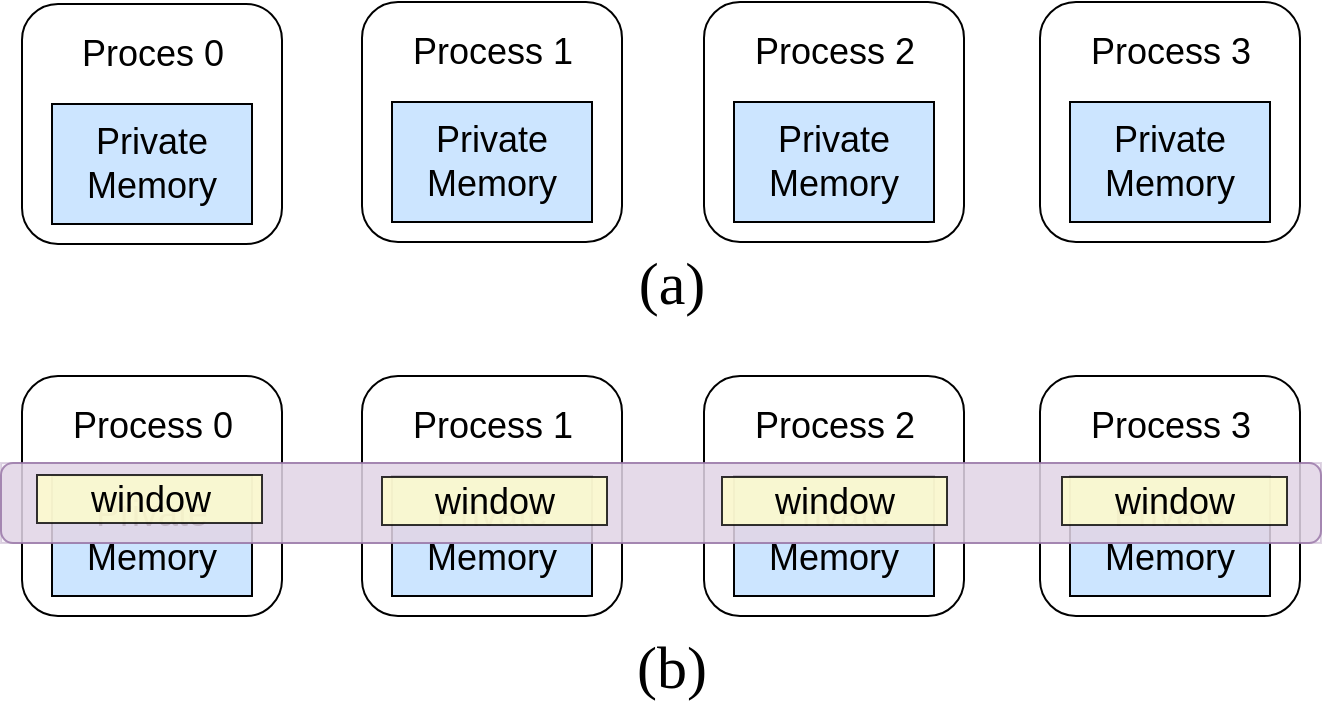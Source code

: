 <mxfile version="22.1.18" type="device">
  <diagram id="-Q11ldrP1Bci3HnGlJ7T" name="第 1 页">
    <mxGraphModel dx="852" dy="558" grid="1" gridSize="10" guides="1" tooltips="1" connect="1" arrows="1" fold="1" page="1" pageScale="1" pageWidth="827" pageHeight="1169" math="0" shadow="0">
      <root>
        <mxCell id="0" />
        <mxCell id="1" parent="0" />
        <mxCell id="yiYlynJE_OyoIodDRVfb-42" value="" style="group" parent="1" vertex="1" connectable="0">
          <mxGeometry x="70" y="800" width="649.5" height="125" as="geometry" />
        </mxCell>
        <mxCell id="yiYlynJE_OyoIodDRVfb-43" value="" style="group;fillColor=default;" parent="yiYlynJE_OyoIodDRVfb-42" vertex="1" connectable="0">
          <mxGeometry width="130" height="120" as="geometry" />
        </mxCell>
        <mxCell id="yiYlynJE_OyoIodDRVfb-44" value="" style="rounded=1;whiteSpace=wrap;html=1;" parent="yiYlynJE_OyoIodDRVfb-43" vertex="1">
          <mxGeometry width="130" height="120" as="geometry" />
        </mxCell>
        <mxCell id="yiYlynJE_OyoIodDRVfb-45" value="&lt;font style=&quot;font-size: 18px;&quot;&gt;Private&lt;/font&gt;&lt;div style=&quot;font-size: 18px;&quot;&gt;&lt;font style=&quot;font-size: 18px;&quot;&gt;Memory&lt;/font&gt;&lt;/div&gt;" style="rounded=0;whiteSpace=wrap;html=1;fillColor=#CCE5FF;" parent="yiYlynJE_OyoIodDRVfb-43" vertex="1">
          <mxGeometry x="15" y="50" width="100" height="60" as="geometry" />
        </mxCell>
        <mxCell id="yiYlynJE_OyoIodDRVfb-46" value="&lt;font style=&quot;font-size: 18px;&quot;&gt;Process 0&lt;/font&gt;" style="text;html=1;align=center;verticalAlign=middle;whiteSpace=wrap;rounded=0;" parent="yiYlynJE_OyoIodDRVfb-43" vertex="1">
          <mxGeometry x="17.5" y="10" width="95" height="30" as="geometry" />
        </mxCell>
        <mxCell id="yiYlynJE_OyoIodDRVfb-47" value="" style="group;fillColor=default;" parent="yiYlynJE_OyoIodDRVfb-42" vertex="1" connectable="0">
          <mxGeometry x="170" width="130" height="120" as="geometry" />
        </mxCell>
        <mxCell id="yiYlynJE_OyoIodDRVfb-48" value="" style="rounded=1;whiteSpace=wrap;html=1;" parent="yiYlynJE_OyoIodDRVfb-47" vertex="1">
          <mxGeometry width="130" height="120" as="geometry" />
        </mxCell>
        <mxCell id="yiYlynJE_OyoIodDRVfb-49" value="&lt;font style=&quot;font-size: 18px;&quot;&gt;Private&lt;/font&gt;&lt;div style=&quot;font-size: 18px;&quot;&gt;&lt;font style=&quot;font-size: 18px;&quot;&gt;Memory&lt;/font&gt;&lt;/div&gt;" style="rounded=0;whiteSpace=wrap;html=1;fillColor=#CCE5FF;" parent="yiYlynJE_OyoIodDRVfb-47" vertex="1">
          <mxGeometry x="15" y="50" width="100" height="60" as="geometry" />
        </mxCell>
        <mxCell id="yiYlynJE_OyoIodDRVfb-50" value="&lt;font style=&quot;font-size: 18px;&quot;&gt;Process 1&lt;/font&gt;" style="text;html=1;align=center;verticalAlign=middle;whiteSpace=wrap;rounded=0;" parent="yiYlynJE_OyoIodDRVfb-47" vertex="1">
          <mxGeometry x="17.5" y="10" width="95" height="30" as="geometry" />
        </mxCell>
        <mxCell id="yiYlynJE_OyoIodDRVfb-51" value="" style="group;" parent="yiYlynJE_OyoIodDRVfb-42" vertex="1" connectable="0">
          <mxGeometry x="341" width="130" height="120" as="geometry" />
        </mxCell>
        <mxCell id="yiYlynJE_OyoIodDRVfb-52" value="" style="rounded=1;whiteSpace=wrap;html=1;" parent="yiYlynJE_OyoIodDRVfb-51" vertex="1">
          <mxGeometry width="130" height="120" as="geometry" />
        </mxCell>
        <mxCell id="yiYlynJE_OyoIodDRVfb-53" value="&lt;font style=&quot;font-size: 18px;&quot;&gt;Private&lt;/font&gt;&lt;div style=&quot;font-size: 18px;&quot;&gt;&lt;font style=&quot;font-size: 18px;&quot;&gt;Memory&lt;/font&gt;&lt;/div&gt;" style="rounded=0;whiteSpace=wrap;html=1;fillColor=#CCE5FF;" parent="yiYlynJE_OyoIodDRVfb-51" vertex="1">
          <mxGeometry x="15" y="50" width="100" height="60" as="geometry" />
        </mxCell>
        <mxCell id="yiYlynJE_OyoIodDRVfb-54" value="&lt;font style=&quot;font-size: 18px;&quot;&gt;Process 2&lt;/font&gt;" style="text;html=1;align=center;verticalAlign=middle;whiteSpace=wrap;rounded=0;" parent="yiYlynJE_OyoIodDRVfb-51" vertex="1">
          <mxGeometry x="17.5" y="10" width="95" height="30" as="geometry" />
        </mxCell>
        <mxCell id="yiYlynJE_OyoIodDRVfb-55" value="" style="group;" parent="yiYlynJE_OyoIodDRVfb-42" vertex="1" connectable="0">
          <mxGeometry x="509" width="130" height="120" as="geometry" />
        </mxCell>
        <mxCell id="yiYlynJE_OyoIodDRVfb-56" value="" style="rounded=1;whiteSpace=wrap;html=1;" parent="yiYlynJE_OyoIodDRVfb-55" vertex="1">
          <mxGeometry width="130" height="120" as="geometry" />
        </mxCell>
        <mxCell id="yiYlynJE_OyoIodDRVfb-57" value="&lt;font style=&quot;font-size: 18px;&quot;&gt;Private&lt;/font&gt;&lt;div style=&quot;font-size: 18px;&quot;&gt;&lt;font style=&quot;font-size: 18px;&quot;&gt;Memory&lt;/font&gt;&lt;/div&gt;" style="rounded=0;whiteSpace=wrap;html=1;fillColor=#CCE5FF;" parent="yiYlynJE_OyoIodDRVfb-55" vertex="1">
          <mxGeometry x="15" y="50" width="100" height="60" as="geometry" />
        </mxCell>
        <mxCell id="yiYlynJE_OyoIodDRVfb-58" value="&lt;font style=&quot;font-size: 18px;&quot;&gt;Process 3&lt;/font&gt;" style="text;html=1;align=center;verticalAlign=middle;whiteSpace=wrap;rounded=0;" parent="yiYlynJE_OyoIodDRVfb-55" vertex="1">
          <mxGeometry x="17.5" y="10" width="95" height="30" as="geometry" />
        </mxCell>
        <mxCell id="yiYlynJE_OyoIodDRVfb-41" value="" style="group;fillColor=#e1d5e7;opacity=30;strokeColor=#9673A6;" parent="yiYlynJE_OyoIodDRVfb-42" vertex="1" connectable="0">
          <mxGeometry x="-10.5" y="43.5" width="660" height="40" as="geometry" />
        </mxCell>
        <mxCell id="yiYlynJE_OyoIodDRVfb-36" value="" style="rounded=1;whiteSpace=wrap;html=1;fillColor=#e1d5e7;strokeColor=#9673a6;opacity=80;" parent="yiYlynJE_OyoIodDRVfb-41" vertex="1">
          <mxGeometry width="660" height="40" as="geometry" />
        </mxCell>
        <mxCell id="yiYlynJE_OyoIodDRVfb-37" value="&lt;font style=&quot;font-size: 18px;&quot;&gt;window&lt;/font&gt;" style="rounded=0;whiteSpace=wrap;html=1;fillColor=#FFFFCC;opacity=80;" parent="yiYlynJE_OyoIodDRVfb-41" vertex="1">
          <mxGeometry x="18" y="6" width="112.5" height="24" as="geometry" />
        </mxCell>
        <mxCell id="yiYlynJE_OyoIodDRVfb-38" value="&lt;font style=&quot;font-size: 18px;&quot;&gt;window&lt;/font&gt;" style="rounded=0;whiteSpace=wrap;html=1;fillColor=#FFFFCC;opacity=80;" parent="yiYlynJE_OyoIodDRVfb-41" vertex="1">
          <mxGeometry x="530.5" y="7" width="112.5" height="24" as="geometry" />
        </mxCell>
        <mxCell id="yiYlynJE_OyoIodDRVfb-39" value="&lt;font style=&quot;font-size: 18px;&quot;&gt;window&lt;/font&gt;" style="rounded=0;whiteSpace=wrap;html=1;fillColor=#FFFFCC;opacity=80;" parent="yiYlynJE_OyoIodDRVfb-41" vertex="1">
          <mxGeometry x="190.5" y="7" width="112.5" height="24" as="geometry" />
        </mxCell>
        <mxCell id="yiYlynJE_OyoIodDRVfb-40" value="&lt;font style=&quot;font-size: 18px;&quot;&gt;window&lt;/font&gt;" style="rounded=0;whiteSpace=wrap;html=1;fillColor=#FFFFCC;opacity=80;" parent="yiYlynJE_OyoIodDRVfb-41" vertex="1">
          <mxGeometry x="360.5" y="7" width="112.5" height="24" as="geometry" />
        </mxCell>
        <mxCell id="yiYlynJE_OyoIodDRVfb-18" value="" style="group" parent="1" vertex="1" connectable="0">
          <mxGeometry x="70" y="613" width="639" height="125" as="geometry" />
        </mxCell>
        <mxCell id="yiYlynJE_OyoIodDRVfb-5" value="" style="group;" parent="yiYlynJE_OyoIodDRVfb-18" vertex="1" connectable="0">
          <mxGeometry y="9" width="130" height="120" as="geometry" />
        </mxCell>
        <mxCell id="yiYlynJE_OyoIodDRVfb-1" value="" style="rounded=1;whiteSpace=wrap;html=1;" parent="yiYlynJE_OyoIodDRVfb-5" vertex="1">
          <mxGeometry y="-8" width="130" height="120" as="geometry" />
        </mxCell>
        <mxCell id="yiYlynJE_OyoIodDRVfb-3" value="&lt;font style=&quot;font-size: 18px;&quot;&gt;Private&lt;/font&gt;&lt;div style=&quot;font-size: 18px;&quot;&gt;&lt;font style=&quot;font-size: 18px;&quot;&gt;Memory&lt;/font&gt;&lt;/div&gt;" style="rounded=0;whiteSpace=wrap;html=1;fillColor=#CCE5FF;" parent="yiYlynJE_OyoIodDRVfb-5" vertex="1">
          <mxGeometry x="15" y="42" width="100" height="60" as="geometry" />
        </mxCell>
        <mxCell id="yiYlynJE_OyoIodDRVfb-4" value="&lt;font style=&quot;font-size: 18px;&quot;&gt;Proces 0&lt;/font&gt;" style="text;html=1;align=center;verticalAlign=middle;whiteSpace=wrap;rounded=0;" parent="yiYlynJE_OyoIodDRVfb-5" vertex="1">
          <mxGeometry x="17.5" y="2" width="95" height="30" as="geometry" />
        </mxCell>
        <mxCell id="yiYlynJE_OyoIodDRVfb-6" value="" style="group;fillColor=default;" parent="yiYlynJE_OyoIodDRVfb-18" vertex="1" connectable="0">
          <mxGeometry x="170" width="130" height="120" as="geometry" />
        </mxCell>
        <mxCell id="yiYlynJE_OyoIodDRVfb-7" value="" style="rounded=1;whiteSpace=wrap;html=1;" parent="yiYlynJE_OyoIodDRVfb-6" vertex="1">
          <mxGeometry width="130" height="120" as="geometry" />
        </mxCell>
        <mxCell id="yiYlynJE_OyoIodDRVfb-8" value="&lt;font style=&quot;font-size: 18px;&quot;&gt;Private&lt;/font&gt;&lt;div style=&quot;font-size: 18px;&quot;&gt;&lt;font style=&quot;font-size: 18px;&quot;&gt;Memory&lt;/font&gt;&lt;/div&gt;" style="rounded=0;whiteSpace=wrap;html=1;fillColor=#CCE5FF;" parent="yiYlynJE_OyoIodDRVfb-6" vertex="1">
          <mxGeometry x="15" y="50" width="100" height="60" as="geometry" />
        </mxCell>
        <mxCell id="yiYlynJE_OyoIodDRVfb-9" value="&lt;font style=&quot;font-size: 18px;&quot;&gt;Process 1&lt;/font&gt;" style="text;html=1;align=center;verticalAlign=middle;whiteSpace=wrap;rounded=0;" parent="yiYlynJE_OyoIodDRVfb-6" vertex="1">
          <mxGeometry x="17.5" y="10" width="95" height="30" as="geometry" />
        </mxCell>
        <mxCell id="yiYlynJE_OyoIodDRVfb-10" value="" style="group;" parent="yiYlynJE_OyoIodDRVfb-18" vertex="1" connectable="0">
          <mxGeometry x="341" width="130" height="120" as="geometry" />
        </mxCell>
        <mxCell id="yiYlynJE_OyoIodDRVfb-11" value="" style="rounded=1;whiteSpace=wrap;html=1;" parent="yiYlynJE_OyoIodDRVfb-10" vertex="1">
          <mxGeometry width="130" height="120" as="geometry" />
        </mxCell>
        <mxCell id="yiYlynJE_OyoIodDRVfb-12" value="&lt;font style=&quot;font-size: 18px;&quot;&gt;Private&lt;/font&gt;&lt;div style=&quot;font-size: 18px;&quot;&gt;&lt;font style=&quot;font-size: 18px;&quot;&gt;Memory&lt;/font&gt;&lt;/div&gt;" style="rounded=0;whiteSpace=wrap;html=1;fillColor=#CCE5FF;" parent="yiYlynJE_OyoIodDRVfb-10" vertex="1">
          <mxGeometry x="15" y="50" width="100" height="60" as="geometry" />
        </mxCell>
        <mxCell id="yiYlynJE_OyoIodDRVfb-13" value="&lt;font style=&quot;font-size: 18px;&quot;&gt;Process 2&lt;/font&gt;" style="text;html=1;align=center;verticalAlign=middle;whiteSpace=wrap;rounded=0;" parent="yiYlynJE_OyoIodDRVfb-10" vertex="1">
          <mxGeometry x="17.5" y="10" width="95" height="30" as="geometry" />
        </mxCell>
        <mxCell id="yiYlynJE_OyoIodDRVfb-14" value="" style="group;" parent="yiYlynJE_OyoIodDRVfb-18" vertex="1" connectable="0">
          <mxGeometry x="509" width="130" height="120" as="geometry" />
        </mxCell>
        <mxCell id="yiYlynJE_OyoIodDRVfb-15" value="" style="rounded=1;whiteSpace=wrap;html=1;" parent="yiYlynJE_OyoIodDRVfb-14" vertex="1">
          <mxGeometry width="130" height="120" as="geometry" />
        </mxCell>
        <mxCell id="yiYlynJE_OyoIodDRVfb-16" value="&lt;font style=&quot;font-size: 18px;&quot;&gt;Private&lt;/font&gt;&lt;div style=&quot;font-size: 18px;&quot;&gt;&lt;font style=&quot;font-size: 18px;&quot;&gt;Memory&lt;/font&gt;&lt;/div&gt;" style="rounded=0;whiteSpace=wrap;html=1;fillColor=#CCE5FF;" parent="yiYlynJE_OyoIodDRVfb-14" vertex="1">
          <mxGeometry x="15" y="50" width="100" height="60" as="geometry" />
        </mxCell>
        <mxCell id="yiYlynJE_OyoIodDRVfb-17" value="&lt;font style=&quot;font-size: 18px;&quot;&gt;Process 3&lt;/font&gt;" style="text;html=1;align=center;verticalAlign=middle;whiteSpace=wrap;rounded=0;" parent="yiYlynJE_OyoIodDRVfb-14" vertex="1">
          <mxGeometry x="17.5" y="10" width="95" height="30" as="geometry" />
        </mxCell>
        <mxCell id="yiYlynJE_OyoIodDRVfb-59" value="&lt;font face=&quot;Times New Roman&quot; style=&quot;font-size: 30px;&quot;&gt;(a)&lt;/font&gt;" style="text;html=1;strokeColor=none;fillColor=none;align=center;verticalAlign=middle;whiteSpace=wrap;rounded=0;fontSize=30;" parent="1" vertex="1">
          <mxGeometry x="364.75" y="738" width="60" height="30" as="geometry" />
        </mxCell>
        <mxCell id="yiYlynJE_OyoIodDRVfb-60" value="&lt;font face=&quot;Times New Roman&quot; style=&quot;font-size: 30px;&quot;&gt;(b)&lt;/font&gt;" style="text;html=1;strokeColor=none;fillColor=none;align=center;verticalAlign=middle;whiteSpace=wrap;rounded=0;fontSize=30;" parent="1" vertex="1">
          <mxGeometry x="364.75" y="930" width="60" height="30" as="geometry" />
        </mxCell>
      </root>
    </mxGraphModel>
  </diagram>
</mxfile>
